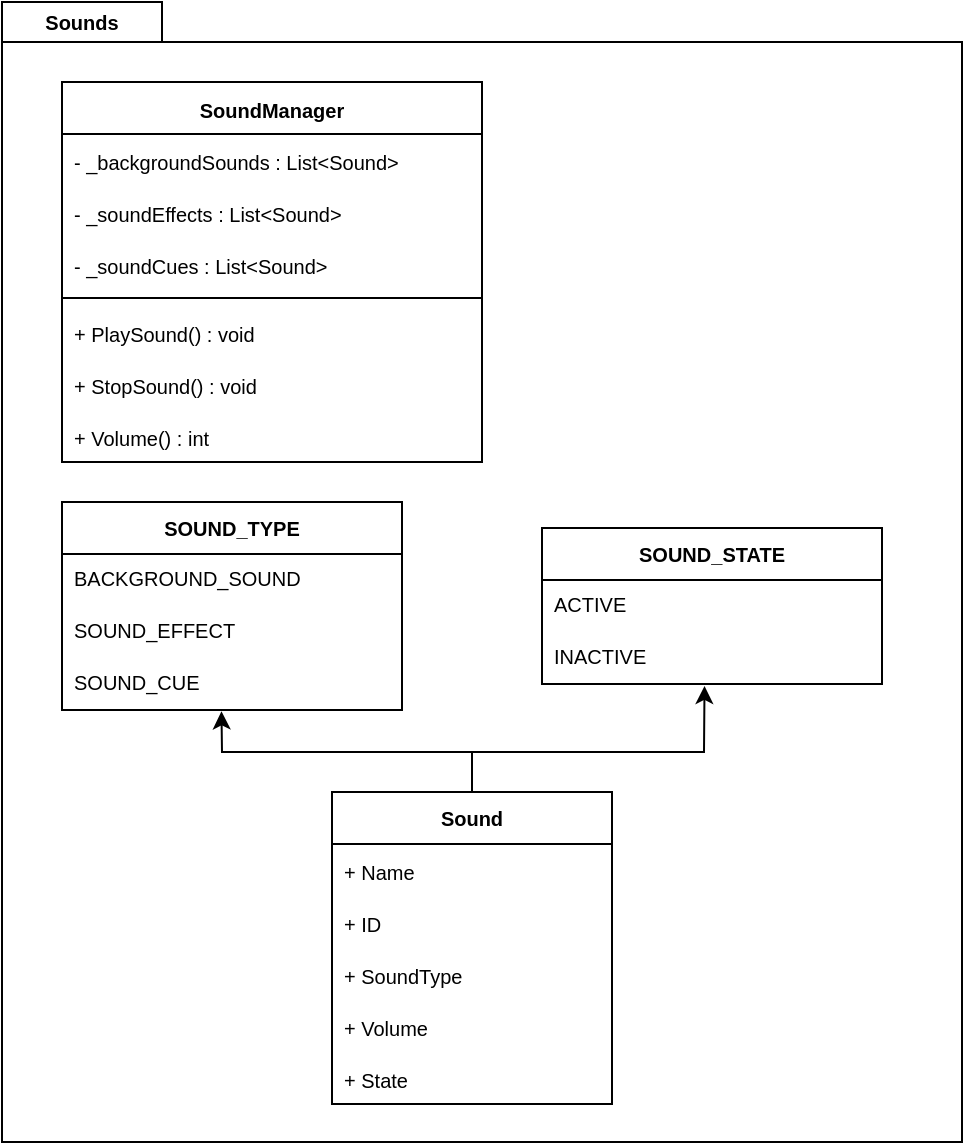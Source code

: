 <mxfile version="21.3.7" type="device">
  <diagram name="Page-1" id="2xLWfQbhbiG0_dAI28AS">
    <mxGraphModel dx="996" dy="581" grid="1" gridSize="10" guides="1" tooltips="1" connect="1" arrows="1" fold="1" page="1" pageScale="1" pageWidth="850" pageHeight="1100" math="0" shadow="0">
      <root>
        <mxCell id="0" />
        <mxCell id="1" parent="0" />
        <mxCell id="eIuJconnMD9eOJ6AQZbh-11" value="" style="rounded=0;whiteSpace=wrap;html=1;" vertex="1" parent="1">
          <mxGeometry x="120" y="180" width="480" height="550" as="geometry" />
        </mxCell>
        <mxCell id="eIuJconnMD9eOJ6AQZbh-6" value="&lt;font style=&quot;font-size: 10px;&quot;&gt;SoundManager&lt;/font&gt;" style="swimlane;fontStyle=1;align=center;verticalAlign=top;childLayout=stackLayout;horizontal=1;startSize=26;horizontalStack=0;resizeParent=1;resizeParentMax=0;resizeLast=0;collapsible=1;marginBottom=0;whiteSpace=wrap;html=1;" vertex="1" parent="1">
          <mxGeometry x="150" y="200" width="210" height="190" as="geometry" />
        </mxCell>
        <mxCell id="eIuJconnMD9eOJ6AQZbh-7" value="&lt;font style=&quot;font-size: 10px;&quot;&gt;- _backgroundSounds : List&amp;lt;Sound&amp;gt;&lt;/font&gt;" style="text;strokeColor=none;fillColor=none;align=left;verticalAlign=top;spacingLeft=4;spacingRight=4;overflow=hidden;rotatable=0;points=[[0,0.5],[1,0.5]];portConstraint=eastwest;whiteSpace=wrap;html=1;" vertex="1" parent="eIuJconnMD9eOJ6AQZbh-6">
          <mxGeometry y="26" width="210" height="26" as="geometry" />
        </mxCell>
        <mxCell id="eIuJconnMD9eOJ6AQZbh-55" value="&lt;font style=&quot;font-size: 10px;&quot;&gt;- _soundEffects : List&amp;lt;Sound&amp;gt;&lt;/font&gt;" style="text;strokeColor=none;fillColor=none;align=left;verticalAlign=top;spacingLeft=4;spacingRight=4;overflow=hidden;rotatable=0;points=[[0,0.5],[1,0.5]];portConstraint=eastwest;whiteSpace=wrap;html=1;" vertex="1" parent="eIuJconnMD9eOJ6AQZbh-6">
          <mxGeometry y="52" width="210" height="26" as="geometry" />
        </mxCell>
        <mxCell id="eIuJconnMD9eOJ6AQZbh-86" value="&lt;font style=&quot;font-size: 10px;&quot;&gt;- _soundCues : List&amp;lt;Sound&amp;gt;&lt;/font&gt;" style="text;strokeColor=none;fillColor=none;align=left;verticalAlign=top;spacingLeft=4;spacingRight=4;overflow=hidden;rotatable=0;points=[[0,0.5],[1,0.5]];portConstraint=eastwest;whiteSpace=wrap;html=1;" vertex="1" parent="eIuJconnMD9eOJ6AQZbh-6">
          <mxGeometry y="78" width="210" height="26" as="geometry" />
        </mxCell>
        <mxCell id="eIuJconnMD9eOJ6AQZbh-8" value="" style="line;strokeWidth=1;fillColor=none;align=left;verticalAlign=middle;spacingTop=-1;spacingLeft=3;spacingRight=3;rotatable=0;labelPosition=right;points=[];portConstraint=eastwest;strokeColor=inherit;" vertex="1" parent="eIuJconnMD9eOJ6AQZbh-6">
          <mxGeometry y="104" width="210" height="8" as="geometry" />
        </mxCell>
        <mxCell id="eIuJconnMD9eOJ6AQZbh-9" value="&lt;font style=&quot;font-size: 10px;&quot;&gt;+ PlaySound() : void&lt;/font&gt;" style="text;strokeColor=none;fillColor=none;align=left;verticalAlign=top;spacingLeft=4;spacingRight=4;overflow=hidden;rotatable=0;points=[[0,0.5],[1,0.5]];portConstraint=eastwest;whiteSpace=wrap;html=1;" vertex="1" parent="eIuJconnMD9eOJ6AQZbh-6">
          <mxGeometry y="112" width="210" height="26" as="geometry" />
        </mxCell>
        <mxCell id="eIuJconnMD9eOJ6AQZbh-53" value="&lt;font style=&quot;font-size: 10px;&quot;&gt;+ StopSound() : void&lt;/font&gt;" style="text;strokeColor=none;fillColor=none;align=left;verticalAlign=top;spacingLeft=4;spacingRight=4;overflow=hidden;rotatable=0;points=[[0,0.5],[1,0.5]];portConstraint=eastwest;whiteSpace=wrap;html=1;" vertex="1" parent="eIuJconnMD9eOJ6AQZbh-6">
          <mxGeometry y="138" width="210" height="26" as="geometry" />
        </mxCell>
        <mxCell id="eIuJconnMD9eOJ6AQZbh-73" value="&lt;font style=&quot;font-size: 10px;&quot;&gt;+ Volume() : int&lt;/font&gt;" style="text;strokeColor=none;fillColor=none;align=left;verticalAlign=top;spacingLeft=4;spacingRight=4;overflow=hidden;rotatable=0;points=[[0,0.5],[1,0.5]];portConstraint=eastwest;whiteSpace=wrap;html=1;" vertex="1" parent="eIuJconnMD9eOJ6AQZbh-6">
          <mxGeometry y="164" width="210" height="26" as="geometry" />
        </mxCell>
        <mxCell id="eIuJconnMD9eOJ6AQZbh-10" value="&lt;b&gt;&lt;font style=&quot;font-size: 10px;&quot;&gt;Sounds&lt;/font&gt;&lt;/b&gt;" style="rounded=0;whiteSpace=wrap;html=1;" vertex="1" parent="1">
          <mxGeometry x="120" y="160" width="80" height="20" as="geometry" />
        </mxCell>
        <mxCell id="eIuJconnMD9eOJ6AQZbh-49" value="&lt;b&gt;&lt;font style=&quot;font-size: 10px;&quot;&gt;Sound&lt;/font&gt;&lt;/b&gt;" style="swimlane;fontStyle=0;childLayout=stackLayout;horizontal=1;startSize=26;fillColor=none;horizontalStack=0;resizeParent=1;resizeParentMax=0;resizeLast=0;collapsible=1;marginBottom=0;whiteSpace=wrap;html=1;" vertex="1" parent="1">
          <mxGeometry x="285" y="555" width="140" height="156" as="geometry" />
        </mxCell>
        <mxCell id="eIuJconnMD9eOJ6AQZbh-50" value="&lt;font style=&quot;font-size: 10px;&quot;&gt;+ Name&lt;/font&gt;" style="text;strokeColor=none;fillColor=none;align=left;verticalAlign=top;spacingLeft=4;spacingRight=4;overflow=hidden;rotatable=0;points=[[0,0.5],[1,0.5]];portConstraint=eastwest;whiteSpace=wrap;html=1;" vertex="1" parent="eIuJconnMD9eOJ6AQZbh-49">
          <mxGeometry y="26" width="140" height="26" as="geometry" />
        </mxCell>
        <mxCell id="eIuJconnMD9eOJ6AQZbh-54" value="&lt;font style=&quot;font-size: 10px;&quot;&gt;+ ID&lt;/font&gt;" style="text;strokeColor=none;fillColor=none;align=left;verticalAlign=top;spacingLeft=4;spacingRight=4;overflow=hidden;rotatable=0;points=[[0,0.5],[1,0.5]];portConstraint=eastwest;whiteSpace=wrap;html=1;" vertex="1" parent="eIuJconnMD9eOJ6AQZbh-49">
          <mxGeometry y="52" width="140" height="26" as="geometry" />
        </mxCell>
        <mxCell id="eIuJconnMD9eOJ6AQZbh-51" value="&lt;font style=&quot;font-size: 10px;&quot;&gt;+ SoundType&lt;/font&gt;" style="text;strokeColor=none;fillColor=none;align=left;verticalAlign=top;spacingLeft=4;spacingRight=4;overflow=hidden;rotatable=0;points=[[0,0.5],[1,0.5]];portConstraint=eastwest;whiteSpace=wrap;html=1;" vertex="1" parent="eIuJconnMD9eOJ6AQZbh-49">
          <mxGeometry y="78" width="140" height="26" as="geometry" />
        </mxCell>
        <mxCell id="eIuJconnMD9eOJ6AQZbh-56" value="&lt;font style=&quot;font-size: 10px;&quot;&gt;+ Volume&lt;/font&gt;" style="text;strokeColor=none;fillColor=none;align=left;verticalAlign=top;spacingLeft=4;spacingRight=4;overflow=hidden;rotatable=0;points=[[0,0.5],[1,0.5]];portConstraint=eastwest;whiteSpace=wrap;html=1;" vertex="1" parent="eIuJconnMD9eOJ6AQZbh-49">
          <mxGeometry y="104" width="140" height="26" as="geometry" />
        </mxCell>
        <mxCell id="eIuJconnMD9eOJ6AQZbh-80" value="&lt;font style=&quot;font-size: 10px;&quot;&gt;+ State&lt;/font&gt;" style="text;strokeColor=none;fillColor=none;align=left;verticalAlign=top;spacingLeft=4;spacingRight=4;overflow=hidden;rotatable=0;points=[[0,0.5],[1,0.5]];portConstraint=eastwest;whiteSpace=wrap;html=1;" vertex="1" parent="eIuJconnMD9eOJ6AQZbh-49">
          <mxGeometry y="130" width="140" height="26" as="geometry" />
        </mxCell>
        <mxCell id="eIuJconnMD9eOJ6AQZbh-74" value="SOUND_TYPE" style="swimlane;fontStyle=1;childLayout=stackLayout;horizontal=1;startSize=26;fillColor=none;horizontalStack=0;resizeParent=1;resizeParentMax=0;resizeLast=0;collapsible=1;marginBottom=0;whiteSpace=wrap;html=1;fontSize=10;" vertex="1" parent="1">
          <mxGeometry x="150" y="410" width="170" height="104" as="geometry" />
        </mxCell>
        <mxCell id="eIuJconnMD9eOJ6AQZbh-75" value="BACKGROUND_SOUND" style="text;strokeColor=none;fillColor=none;align=left;verticalAlign=top;spacingLeft=4;spacingRight=4;overflow=hidden;rotatable=0;points=[[0,0.5],[1,0.5]];portConstraint=eastwest;whiteSpace=wrap;html=1;fontSize=10;" vertex="1" parent="eIuJconnMD9eOJ6AQZbh-74">
          <mxGeometry y="26" width="170" height="26" as="geometry" />
        </mxCell>
        <mxCell id="eIuJconnMD9eOJ6AQZbh-76" value="SOUND_EFFECT" style="text;strokeColor=none;fillColor=none;align=left;verticalAlign=top;spacingLeft=4;spacingRight=4;overflow=hidden;rotatable=0;points=[[0,0.5],[1,0.5]];portConstraint=eastwest;whiteSpace=wrap;html=1;fontSize=10;" vertex="1" parent="eIuJconnMD9eOJ6AQZbh-74">
          <mxGeometry y="52" width="170" height="26" as="geometry" />
        </mxCell>
        <mxCell id="eIuJconnMD9eOJ6AQZbh-77" value="SOUND_CUE" style="text;strokeColor=none;fillColor=none;align=left;verticalAlign=top;spacingLeft=4;spacingRight=4;overflow=hidden;rotatable=0;points=[[0,0.5],[1,0.5]];portConstraint=eastwest;whiteSpace=wrap;html=1;fontSize=10;" vertex="1" parent="eIuJconnMD9eOJ6AQZbh-74">
          <mxGeometry y="78" width="170" height="26" as="geometry" />
        </mxCell>
        <mxCell id="eIuJconnMD9eOJ6AQZbh-79" value="" style="endArrow=classic;html=1;rounded=0;exitX=0.5;exitY=0;exitDx=0;exitDy=0;entryX=0.469;entryY=1.025;entryDx=0;entryDy=0;entryPerimeter=0;" edge="1" parent="1" source="eIuJconnMD9eOJ6AQZbh-49" target="eIuJconnMD9eOJ6AQZbh-77">
          <mxGeometry width="50" height="50" relative="1" as="geometry">
            <mxPoint x="380" y="570" as="sourcePoint" />
            <mxPoint x="430" y="520" as="targetPoint" />
            <Array as="points">
              <mxPoint x="355" y="535" />
              <mxPoint x="230" y="535" />
            </Array>
          </mxGeometry>
        </mxCell>
        <mxCell id="eIuJconnMD9eOJ6AQZbh-81" value="SOUND_STATE" style="swimlane;fontStyle=1;childLayout=stackLayout;horizontal=1;startSize=26;fillColor=none;horizontalStack=0;resizeParent=1;resizeParentMax=0;resizeLast=0;collapsible=1;marginBottom=0;whiteSpace=wrap;html=1;fontSize=10;" vertex="1" parent="1">
          <mxGeometry x="390" y="423" width="170" height="78" as="geometry" />
        </mxCell>
        <mxCell id="eIuJconnMD9eOJ6AQZbh-82" value="ACTIVE" style="text;strokeColor=none;fillColor=none;align=left;verticalAlign=top;spacingLeft=4;spacingRight=4;overflow=hidden;rotatable=0;points=[[0,0.5],[1,0.5]];portConstraint=eastwest;whiteSpace=wrap;html=1;fontSize=10;" vertex="1" parent="eIuJconnMD9eOJ6AQZbh-81">
          <mxGeometry y="26" width="170" height="26" as="geometry" />
        </mxCell>
        <mxCell id="eIuJconnMD9eOJ6AQZbh-84" value="INACTIVE" style="text;strokeColor=none;fillColor=none;align=left;verticalAlign=top;spacingLeft=4;spacingRight=4;overflow=hidden;rotatable=0;points=[[0,0.5],[1,0.5]];portConstraint=eastwest;whiteSpace=wrap;html=1;fontSize=10;" vertex="1" parent="eIuJconnMD9eOJ6AQZbh-81">
          <mxGeometry y="52" width="170" height="26" as="geometry" />
        </mxCell>
        <mxCell id="eIuJconnMD9eOJ6AQZbh-85" value="" style="endArrow=classic;html=1;rounded=0;exitX=0.5;exitY=0;exitDx=0;exitDy=0;entryX=0.478;entryY=1.038;entryDx=0;entryDy=0;entryPerimeter=0;" edge="1" parent="1" source="eIuJconnMD9eOJ6AQZbh-49" target="eIuJconnMD9eOJ6AQZbh-84">
          <mxGeometry width="50" height="50" relative="1" as="geometry">
            <mxPoint x="365" y="565" as="sourcePoint" />
            <mxPoint x="240" y="525" as="targetPoint" />
            <Array as="points">
              <mxPoint x="355" y="535" />
              <mxPoint x="471" y="535" />
            </Array>
          </mxGeometry>
        </mxCell>
      </root>
    </mxGraphModel>
  </diagram>
</mxfile>
